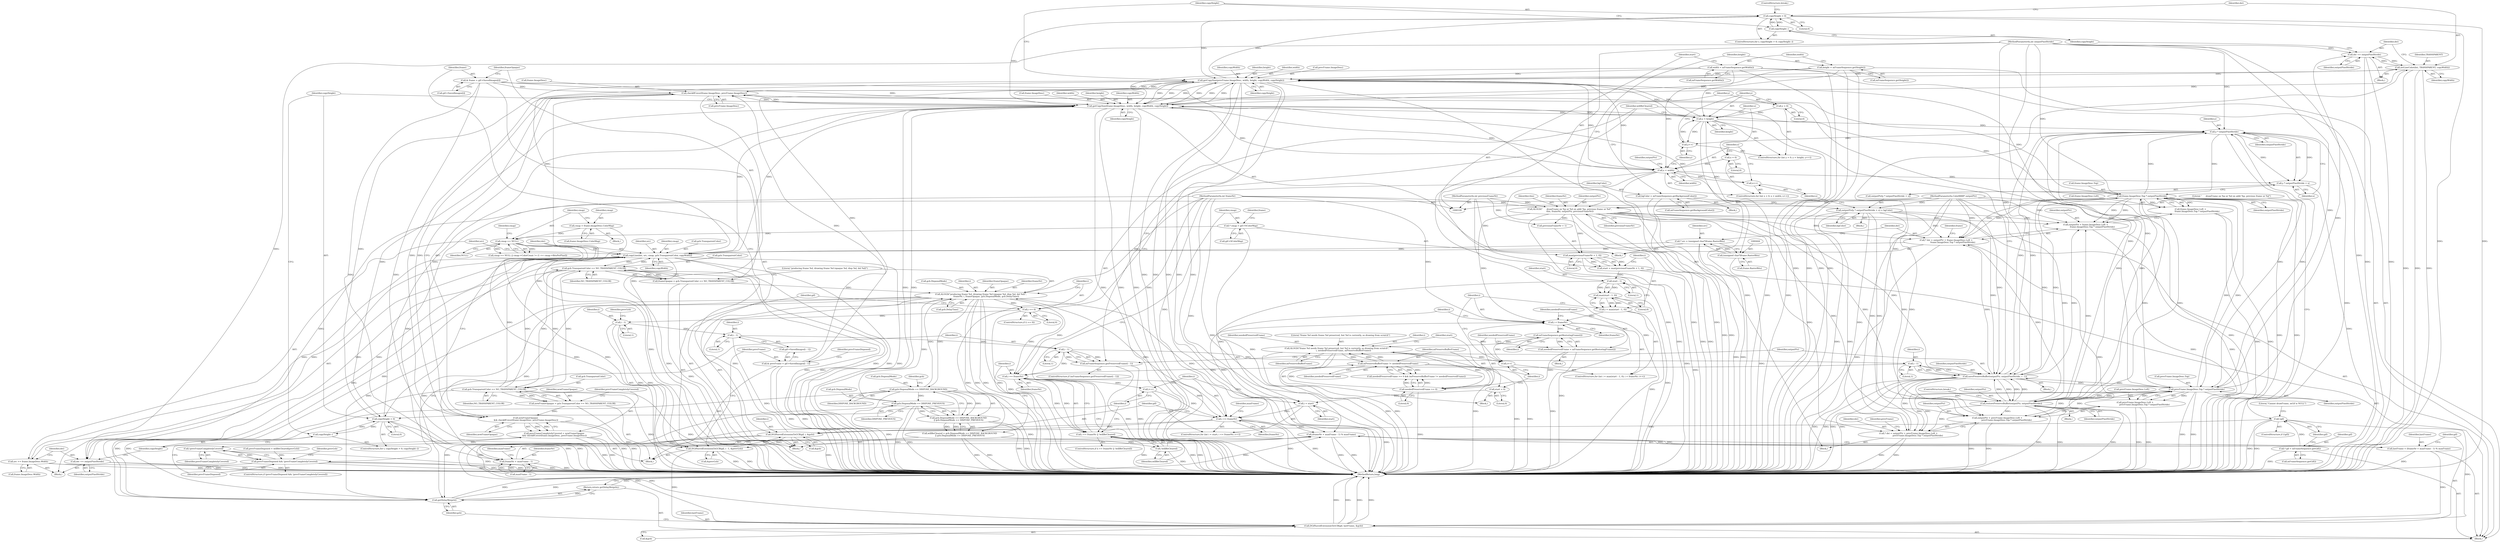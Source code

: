 digraph "1_Android_ede8f95361dcbf9757aaf6d25ce59fa3767344e3@API" {
"1000349" [label="(Call,copyHeight > 0)"];
"1000352" [label="(Call,copyHeight--)"];
"1000349" [label="(Call,copyHeight > 0)"];
"1000340" [label="(Call,getCopySize(prevFrame.ImageDesc, width, height, copyWidth, copyHeight))"];
"1000300" [label="(Call,checkIfCover(frame.ImageDesc, prevFrame.ImageDesc))"];
"1000459" [label="(Call,frame.ImageDesc.Top * outputPixelStride)"];
"1000257" [label="(Call,y * outputPixelStride)"];
"1000236" [label="(Call,y < height)"];
"1000239" [label="(Call,y++)"];
"1000233" [label="(Call,y = 0)"];
"1000126" [label="(Call,height = mFrameSequence.getHeight())"];
"1000468" [label="(Call,getCopySize(frame.ImageDesc, width, height, copyWidth, copyHeight))"];
"1000196" [label="(Call,& frame = gif->SavedImages[i])"];
"1000247" [label="(Call,x < width)"];
"1000250" [label="(Call,x++)"];
"1000244" [label="(Call,x = 0)"];
"1000130" [label="(Call,width = mFrameSequence.getWidth())"];
"1000355" [label="(Call,setLineColor(dst, TRANSPARENT, copyWidth))"];
"1000359" [label="(Call,dst += outputPixelStride)"];
"1000331" [label="(Call,prevFrame.ImageDesc.Top * outputPixelStride)"];
"1000375" [label="(Call,savePreserveBuffer(outputPtr, outputPixelStride, i - 1))"];
"1000253" [label="(Call,outputPtr[y * outputPixelStride + x] = bgColor)"];
"1000228" [label="(Call,bgColor = mFrameSequence.getBackgroundColor())"];
"1000102" [label="(MethodParameterIn,Color8888* outputPtr)"];
"1000119" [label="(Call,ALOGD(\"      drawFrame on %p nr %d on addr %p, previous frame nr %d\",\n this, frameNr, outputPtr, previousFrameNr))"];
"1000101" [label="(MethodParameterIn,int frameNr)"];
"1000104" [label="(MethodParameterIn,int previousFrameNr)"];
"1000365" [label="(Call,restorePreserveBuffer(outputPtr, outputPixelStride))"];
"1000103" [label="(MethodParameterIn,int outputPixelStride)"];
"1000378" [label="(Call,i - 1)"];
"1000371" [label="(Call,i - 1)"];
"1000279" [label="(Call,i - 1)"];
"1000267" [label="(Call,i - 1)"];
"1000223" [label="(Call,i == 0)"];
"1000211" [label="(Call,ALOGD(\"producing frame %d, drawing frame %d (opaque %d, disp %d, del %d)\",\n                frameNr, i, frameOpaque, gcb.DisposalMode, gcb.DelayTime))"];
"1000184" [label="(Call,i <= frameNr)"];
"1000181" [label="(Call,i = start)"];
"1000147" [label="(Call,start - 1)"];
"1000135" [label="(Call,start = max(previousFrameNr + 1, 0))"];
"1000137" [label="(Call,max(previousFrameNr + 1, 0))"];
"1000176" [label="(Call,start = 0)"];
"1000187" [label="(Call,i++)"];
"1000397" [label="(Call,i == frameNr)"];
"1000151" [label="(Call,i < frameNr)"];
"1000154" [label="(Call,i++)"];
"1000171" [label="(Call,ALOGD(\"frame %d needs frame %d preserved, but %d is currently, so drawing from scratch\",\n                    i, neededPreservedFrame, mPreserveBufferFrame))"];
"1000160" [label="(Call,mFrameSequence.getRestoringFrame(i))"];
"1000167" [label="(Call,mPreserveBufferFrame != neededPreservedFrame)"];
"1000164" [label="(Call,neededPreservedFrame >= 0)"];
"1000158" [label="(Call,neededPreservedFrame = mFrameSequence.getRestoringFrame(i))"];
"1000144" [label="(Call,i = max(start - 1, 0))"];
"1000146" [label="(Call,max(start - 1, 0))"];
"1000190" [label="(Call,DGifSavedExtensionToGCB(gif, i, &gcb))"];
"1000265" [label="(Call,DGifSavedExtensionToGCB(gif, i - 1, &prevGcb))"];
"1000111" [label="(Call,!gif)"];
"1000107" [label="(Call,* gif = mFrameSequence.getGif())"];
"1000204" [label="(Call,frameOpaque = gcb.TransparentColor == NO_TRANSPARENT_COLOR)"];
"1000206" [label="(Call,gcb.TransparentColor == NO_TRANSPARENT_COLOR)"];
"1000290" [label="(Call,gcb.TransparentColor == NO_TRANSPARENT_COLOR)"];
"1000483" [label="(Call,copyLine(dst, src, cmap, gcb.TransparentColor, copyWidth))"];
"1000449" [label="(Call,* dst = outputPtr + frame.ImageDesc.Left +\n                    frame.ImageDesc.Top * outputPixelStride)"];
"1000498" [label="(Call,dst += outputPixelStride)"];
"1000441" [label="(Call,* src = (unsigned char*)frame.RasterBits)"];
"1000443" [label="(Call,(unsigned char*)frame.RasterBits)"];
"1000491" [label="(Call,src += frame.ImageDesc.Width)"];
"1000425" [label="(Call,cmap == NULL)"];
"1000404" [label="(Call,* cmap = gif->SColorMap)"];
"1000416" [label="(Call,cmap = frame.ImageDesc.ColorMap)"];
"1000390" [label="(Call,gcb.DisposalMode == DISPOSE_PREVIOUS)"];
"1000385" [label="(Call,gcb.DisposalMode == DISPOSE_BACKGROUND)"];
"1000321" [label="(Call,* dst = outputPtr + prevFrame.ImageDesc.Left +\n                            prevFrame.ImageDesc.Top * outputPixelStride)"];
"1000477" [label="(Call,copyHeight > 0)"];
"1000480" [label="(Call,copyHeight--)"];
"1000273" [label="(Call,& prevFrame = gif->SavedImages[i - 1])"];
"1000256" [label="(Call,y * outputPixelStride + x)"];
"1000298" [label="(Call,newFrameOpaque\n && checkIfCover(frame.ImageDesc, prevFrame.ImageDesc))"];
"1000296" [label="(Call,prevFrameCompletelyCovered = newFrameOpaque\n && checkIfCover(frame.ImageDesc, prevFrame.ImageDesc))"];
"1000310" [label="(Call,!prevFrameCompletelyCovered)"];
"1000308" [label="(Call,prevFrameDisposed && !prevFrameCompletelyCovered)"];
"1000517" [label="(Call,DGifSavedExtensionToGCB(gif, lastFrame, &gcb))"];
"1000370" [label="(Call,mFrameSequence.getPreservedFrame(i - 1))"];
"1000323" [label="(Call,outputPtr + prevFrame.ImageDesc.Left +\n                            prevFrame.ImageDesc.Top * outputPixelStride)"];
"1000451" [label="(Call,outputPtr + frame.ImageDesc.Left +\n                    frame.ImageDesc.Top * outputPixelStride)"];
"1000453" [label="(Call,frame.ImageDesc.Left +\n                    frame.ImageDesc.Top * outputPixelStride)"];
"1000510" [label="(Call,(frameNr + maxFrame - 1) % maxFrame)"];
"1000508" [label="(Call,lastFrame = (frameNr + maxFrame - 1) % maxFrame)"];
"1000511" [label="(Call,frameNr + maxFrame - 1)"];
"1000396" [label="(Call,i == frameNr || !willBeCleared)"];
"1000384" [label="(Call,gcb.DisposalMode == DISPOSE_BACKGROUND\n || gcb.DisposalMode == DISPOSE_PREVIOUS)"];
"1000382" [label="(Call,willBeCleared = gcb.DisposalMode == DISPOSE_BACKGROUND\n || gcb.DisposalMode == DISPOSE_PREVIOUS)"];
"1000400" [label="(Call,!willBeCleared)"];
"1000523" [label="(Call,getDelayMs(gcb))"];
"1000522" [label="(Return,return getDelayMs(gcb);)"];
"1000288" [label="(Call,newFrameOpaque = gcb.TransparentColor == NO_TRANSPARENT_COLOR)"];
"1000325" [label="(Call,prevFrame.ImageDesc.Left +\n                            prevFrame.ImageDesc.Top * outputPixelStride)"];
"1000441" [label="(Call,* src = (unsigned char*)frame.RasterBits)"];
"1000219" [label="(Call,gcb.DelayTime)"];
"1000253" [label="(Call,outputPtr[y * outputPixelStride + x] = bgColor)"];
"1000487" [label="(Call,gcb.TransparentColor)"];
"1000481" [label="(Identifier,copyHeight)"];
"1000389" [label="(Identifier,DISPOSE_BACKGROUND)"];
"1000211" [label="(Call,ALOGD(\"producing frame %d, drawing frame %d (opaque %d, disp %d, del %d)\",\n                frameNr, i, frameOpaque, gcb.DisposalMode, gcb.DelayTime))"];
"1000246" [label="(Literal,0)"];
"1000251" [label="(Identifier,x)"];
"1000119" [label="(Call,ALOGD(\"      drawFrame on %p nr %d on addr %p, previous frame nr %d\",\n this, frameNr, outputPtr, previousFrameNr))"];
"1000484" [label="(Identifier,dst)"];
"1000520" [label="(Call,&gcb)"];
"1000454" [label="(Call,frame.ImageDesc.Left)"];
"1000216" [label="(Call,gcb.DisposalMode)"];
"1000325" [label="(Call,prevFrame.ImageDesc.Left +\n                            prevFrame.ImageDesc.Top * outputPixelStride)"];
"1000160" [label="(Call,mFrameSequence.getRestoringFrame(i))"];
"1000524" [label="(Identifier,gcb)"];
"1000298" [label="(Call,newFrameOpaque\n && checkIfCover(frame.ImageDesc, prevFrame.ImageDesc))"];
"1000105" [label="(Block,)"];
"1000392" [label="(Identifier,gcb)"];
"1000418" [label="(Call,frame.ImageDesc.ColorMap)"];
"1000402" [label="(Block,)"];
"1000132" [label="(Call,mFrameSequence.getWidth())"];
"1000358" [label="(Identifier,copyWidth)"];
"1000224" [label="(Identifier,i)"];
"1000167" [label="(Call,mPreserveBufferFrame != neededPreservedFrame)"];
"1000263" [label="(Block,)"];
"1000324" [label="(Identifier,outputPtr)"];
"1000210" [label="(Identifier,NO_TRANSPARENT_COLOR)"];
"1000427" [label="(Identifier,NULL)"];
"1000453" [label="(Call,frame.ImageDesc.Left +\n                    frame.ImageDesc.Top * outputPixelStride)"];
"1000384" [label="(Call,gcb.DisposalMode == DISPOSE_BACKGROUND\n || gcb.DisposalMode == DISPOSE_PREVIOUS)"];
"1000309" [label="(Identifier,prevFrameDisposed)"];
"1000155" [label="(Identifier,i)"];
"1000296" [label="(Call,prevFrameCompletelyCovered = newFrameOpaque\n && checkIfCover(frame.ImageDesc, prevFrame.ImageDesc))"];
"1000371" [label="(Call,i - 1)"];
"1000404" [label="(Call,* cmap = gif->SColorMap)"];
"1000522" [label="(Return,return getDelayMs(gcb);)"];
"1000390" [label="(Call,gcb.DisposalMode == DISPOSE_PREVIOUS)"];
"1000346" [label="(Identifier,copyWidth)"];
"1000126" [label="(Call,height = mFrameSequence.getHeight())"];
"1000469" [label="(Call,frame.ImageDesc)"];
"1000270" [label="(Call,&prevGcb)"];
"1000289" [label="(Identifier,newFrameOpaque)"];
"1000174" [label="(Identifier,neededPreservedFrame)"];
"1000315" [label="(Identifier,prevGcb)"];
"1000378" [label="(Call,i - 1)"];
"1000124" [label="(Identifier,previousFrameNr)"];
"1000128" [label="(Call,mFrameSequence.getHeight())"];
"1000284" [label="(Identifier,prevFrameDisposed)"];
"1000485" [label="(Identifier,src)"];
"1000332" [label="(Call,prevFrame.ImageDesc.Top)"];
"1000107" [label="(Call,* gif = mFrameSequence.getGif())"];
"1000177" [label="(Identifier,start)"];
"1000231" [label="(ControlStructure,for (int y = 0; y < height; y++))"];
"1000138" [label="(Call,previousFrameNr + 1)"];
"1000225" [label="(Literal,0)"];
"1000493" [label="(Call,frame.ImageDesc.Width)"];
"1000331" [label="(Call,prevFrame.ImageDesc.Top * outputPixelStride)"];
"1000483" [label="(Call,copyLine(dst, src, cmap, gcb.TransparentColor, copyWidth))"];
"1000361" [label="(Identifier,outputPixelStride)"];
"1000257" [label="(Call,y * outputPixelStride)"];
"1000397" [label="(Call,i == frameNr)"];
"1000112" [label="(Identifier,gif)"];
"1000250" [label="(Call,x++)"];
"1000342" [label="(Identifier,prevFrame)"];
"1000179" [label="(ControlStructure,for (int i = start; i <= frameNr; i++))"];
"1000148" [label="(Identifier,start)"];
"1000154" [label="(Call,i++)"];
"1000290" [label="(Call,gcb.TransparentColor == NO_TRANSPARENT_COLOR)"];
"1000460" [label="(Call,frame.ImageDesc.Top)"];
"1000151" [label="(Call,i < frameNr)"];
"1000357" [label="(Identifier,TRANSPARENT)"];
"1000193" [label="(Call,&gcb)"];
"1000491" [label="(Call,src += frame.ImageDesc.Width)"];
"1000142" [label="(ControlStructure,for (int i = max(start - 1, 0); i < frameNr; i++))"];
"1000500" [label="(Identifier,outputPixelStride)"];
"1000291" [label="(Call,gcb.TransparentColor)"];
"1000269" [label="(Literal,1)"];
"1000322" [label="(Identifier,dst)"];
"1000369" [label="(ControlStructure,if (mFrameSequence.getPreservedFrame(i - 1)))"];
"1000297" [label="(Identifier,prevFrameCompletelyCovered)"];
"1000149" [label="(Literal,1)"];
"1000311" [label="(Identifier,prevFrameCompletelyCovered)"];
"1000169" [label="(Identifier,neededPreservedFrame)"];
"1000294" [label="(Identifier,NO_TRANSPARENT_COLOR)"];
"1000374" [label="(Block,)"];
"1000477" [label="(Call,copyHeight > 0)"];
"1000235" [label="(Literal,0)"];
"1000368" [label="(ControlStructure,break;)"];
"1000212" [label="(Literal,\"producing frame %d, drawing frame %d (opaque %d, disp %d, del %d)\")"];
"1000345" [label="(Identifier,height)"];
"1000172" [label="(Literal,\"frame %d needs frame %d preserved, but %d is currently, so drawing from scratch\")"];
"1000451" [label="(Call,outputPtr + frame.ImageDesc.Left +\n                    frame.ImageDesc.Top * outputPixelStride)"];
"1000518" [label="(Identifier,gif)"];
"1000120" [label="(Literal,\"      drawFrame on %p nr %d on addr %p, previous frame nr %d\")"];
"1000283" [label="(Call,prevFrameDisposed = willBeCleared(prevGcb))"];
"1000366" [label="(Identifier,outputPtr)"];
"1000398" [label="(Identifier,i)"];
"1000288" [label="(Call,newFrameOpaque = gcb.TransparentColor == NO_TRANSPARENT_COLOR)"];
"1000394" [label="(Identifier,DISPOSE_PREVIOUS)"];
"1000401" [label="(Identifier,willBeCleared)"];
"1000480" [label="(Call,copyHeight--)"];
"1000115" [label="(Literal,\"Cannot drawFrame, mGif is NULL\")"];
"1000173" [label="(Identifier,i)"];
"1000450" [label="(Identifier,dst)"];
"1000206" [label="(Call,gcb.TransparentColor == NO_TRANSPARENT_COLOR)"];
"1000226" [label="(Block,)"];
"1000280" [label="(Identifier,i)"];
"1000186" [label="(Identifier,frameNr)"];
"1000176" [label="(Call,start = 0)"];
"1000352" [label="(Call,copyHeight--)"];
"1000301" [label="(Call,frame.ImageDesc)"];
"1000110" [label="(ControlStructure,if (!gif))"];
"1000499" [label="(Identifier,dst)"];
"1000382" [label="(Call,willBeCleared = gcb.DisposalMode == DISPOSE_BACKGROUND\n || gcb.DisposalMode == DISPOSE_PREVIOUS)"];
"1000354" [label="(Block,)"];
"1000248" [label="(Identifier,x)"];
"1000123" [label="(Identifier,outputPtr)"];
"1000136" [label="(Identifier,start)"];
"1000370" [label="(Call,mFrameSequence.getPreservedFrame(i - 1))"];
"1000166" [label="(Literal,0)"];
"1000486" [label="(Identifier,cmap)"];
"1000299" [label="(Identifier,newFrameOpaque)"];
"1000376" [label="(Identifier,outputPtr)"];
"1000184" [label="(Call,i <= frameNr)"];
"1000472" [label="(Identifier,width)"];
"1000275" [label="(Call,gif->SavedImages[i - 1])"];
"1000259" [label="(Identifier,outputPixelStride)"];
"1000109" [label="(Call,mFrameSequence.getGif())"];
"1000416" [label="(Call,cmap = frame.ImageDesc.ColorMap)"];
"1000205" [label="(Identifier,frameOpaque)"];
"1000351" [label="(Literal,0)"];
"1000513" [label="(Call,maxFrame - 1)"];
"1000465" [label="(Identifier,outputPixelStride)"];
"1000197" [label="(Identifier,frame)"];
"1000121" [label="(Identifier,this)"];
"1000476" [label="(ControlStructure,for (; copyHeight > 0; copyHeight--))"];
"1000108" [label="(Identifier,gif)"];
"1000445" [label="(Call,frame.RasterBits)"];
"1000353" [label="(Identifier,copyHeight)"];
"1000214" [label="(Identifier,i)"];
"1000367" [label="(Identifier,outputPixelStride)"];
"1000385" [label="(Call,gcb.DisposalMode == DISPOSE_BACKGROUND)"];
"1000350" [label="(Identifier,copyHeight)"];
"1000255" [label="(Identifier,outputPtr)"];
"1000267" [label="(Call,i - 1)"];
"1000183" [label="(Identifier,start)"];
"1000130" [label="(Call,width = mFrameSequence.getWidth())"];
"1000274" [label="(Identifier,prevFrame)"];
"1000271" [label="(Identifier,prevGcb)"];
"1000158" [label="(Call,neededPreservedFrame = mFrameSequence.getRestoringFrame(i))"];
"1000111" [label="(Call,!gif)"];
"1000473" [label="(Identifier,height)"];
"1000426" [label="(Identifier,cmap)"];
"1000254" [label="(Call,outputPtr[y * outputPixelStride + x])"];
"1000310" [label="(Call,!prevFrameCompletelyCovered)"];
"1000165" [label="(Identifier,neededPreservedFrame)"];
"1000512" [label="(Identifier,frameNr)"];
"1000468" [label="(Call,getCopySize(frame.ImageDesc, width, height, copyWidth, copyHeight))"];
"1000323" [label="(Call,outputPtr + prevFrame.ImageDesc.Left +\n                            prevFrame.ImageDesc.Top * outputPixelStride)"];
"1000519" [label="(Identifier,lastFrame)"];
"1000300" [label="(Call,checkIfCover(frame.ImageDesc, prevFrame.ImageDesc))"];
"1000412" [label="(Identifier,frame)"];
"1000307" [label="(ControlStructure,if (prevFrameDisposed && !prevFrameCompletelyCovered))"];
"1000244" [label="(Call,x = 0)"];
"1000159" [label="(Identifier,neededPreservedFrame)"];
"1000266" [label="(Identifier,gif)"];
"1000379" [label="(Identifier,i)"];
"1000156" [label="(Block,)"];
"1000273" [label="(Call,& prevFrame = gif->SavedImages[i - 1])"];
"1000281" [label="(Literal,1)"];
"1000171" [label="(Call,ALOGD(\"frame %d needs frame %d preserved, but %d is currently, so drawing from scratch\",\n                    i, neededPreservedFrame, mPreserveBufferFrame))"];
"1000122" [label="(Identifier,frameNr)"];
"1000326" [label="(Call,prevFrame.ImageDesc.Left)"];
"1000247" [label="(Call,x < width)"];
"1000189" [label="(Block,)"];
"1000380" [label="(Literal,1)"];
"1000240" [label="(Identifier,y)"];
"1000237" [label="(Identifier,y)"];
"1000144" [label="(Call,i = max(start - 1, 0))"];
"1000525" [label="(MethodReturn,long)"];
"1000260" [label="(Identifier,x)"];
"1000503" [label="(Identifier,maxFrame)"];
"1000147" [label="(Call,start - 1)"];
"1000141" [label="(Literal,0)"];
"1000215" [label="(Identifier,frameOpaque)"];
"1000242" [label="(ControlStructure,for (int x = 0; x < width; x++))"];
"1000252" [label="(Block,)"];
"1000150" [label="(Literal,0)"];
"1000168" [label="(Identifier,mPreserveBufferFrame)"];
"1000517" [label="(Call,DGifSavedExtensionToGCB(gif, lastFrame, &gcb))"];
"1000222" [label="(ControlStructure,if (i == 0))"];
"1000355" [label="(Call,setLineColor(dst, TRANSPARENT, copyWidth))"];
"1000340" [label="(Call,getCopySize(prevFrame.ImageDesc, width, height, copyWidth, copyHeight))"];
"1000475" [label="(Identifier,copyHeight)"];
"1000474" [label="(Identifier,copyWidth)"];
"1000373" [label="(Literal,1)"];
"1000470" [label="(Identifier,frame)"];
"1000308" [label="(Call,prevFrameDisposed && !prevFrameCompletelyCovered)"];
"1000187" [label="(Call,i++)"];
"1000191" [label="(Identifier,gif)"];
"1000430" [label="(Identifier,cmap)"];
"1000344" [label="(Identifier,width)"];
"1000417" [label="(Identifier,cmap)"];
"1000190" [label="(Call,DGifSavedExtensionToGCB(gif, i, &gcb))"];
"1000372" [label="(Identifier,i)"];
"1000319" [label="(Block,)"];
"1000152" [label="(Identifier,i)"];
"1000425" [label="(Call,cmap == NULL)"];
"1000348" [label="(ControlStructure,for (; copyHeight > 0; copyHeight--))"];
"1000127" [label="(Identifier,height)"];
"1000204" [label="(Call,frameOpaque = gcb.TransparentColor == NO_TRANSPARENT_COLOR)"];
"1000164" [label="(Call,neededPreservedFrame >= 0)"];
"1000492" [label="(Identifier,src)"];
"1000377" [label="(Identifier,outputPixelStride)"];
"1000396" [label="(Call,i == frameNr || !willBeCleared)"];
"1000452" [label="(Identifier,outputPtr)"];
"1000360" [label="(Identifier,dst)"];
"1000239" [label="(Call,y++)"];
"1000137" [label="(Call,max(previousFrameNr + 1, 0))"];
"1000153" [label="(Identifier,frameNr)"];
"1000459" [label="(Call,frame.ImageDesc.Top * outputPixelStride)"];
"1000347" [label="(Identifier,copyHeight)"];
"1000145" [label="(Identifier,i)"];
"1000362" [label="(ControlStructure,break;)"];
"1000424" [label="(Call,cmap == NULL || cmap->ColorCount != (1 << cmap->BitsPerPixel))"];
"1000443" [label="(Call,(unsigned char*)frame.RasterBits)"];
"1000341" [label="(Call,prevFrame.ImageDesc)"];
"1000406" [label="(Call,gif->SColorMap)"];
"1000386" [label="(Call,gcb.DisposalMode)"];
"1000213" [label="(Identifier,frameNr)"];
"1000498" [label="(Call,dst += outputPixelStride)"];
"1000321" [label="(Call,* dst = outputPtr + prevFrame.ImageDesc.Left +\n                            prevFrame.ImageDesc.Top * outputPixelStride)"];
"1000170" [label="(Block,)"];
"1000359" [label="(Call,dst += outputPixelStride)"];
"1000478" [label="(Identifier,copyHeight)"];
"1000175" [label="(Identifier,mPreserveBufferFrame)"];
"1000161" [label="(Identifier,i)"];
"1000482" [label="(Block,)"];
"1000510" [label="(Call,(frameNr + maxFrame - 1) % maxFrame)"];
"1000207" [label="(Call,gcb.TransparentColor)"];
"1000163" [label="(Call,neededPreservedFrame >= 0 && (mPreserveBufferFrame != neededPreservedFrame))"];
"1000265" [label="(Call,DGifSavedExtensionToGCB(gif, i - 1, &prevGcb))"];
"1000516" [label="(Identifier,maxFrame)"];
"1000245" [label="(Identifier,x)"];
"1000509" [label="(Identifier,lastFrame)"];
"1000268" [label="(Identifier,i)"];
"1000349" [label="(Call,copyHeight > 0)"];
"1000479" [label="(Literal,0)"];
"1000400" [label="(Call,!willBeCleared)"];
"1000356" [label="(Identifier,dst)"];
"1000258" [label="(Identifier,y)"];
"1000511" [label="(Call,frameNr + maxFrame - 1)"];
"1000230" [label="(Call,mFrameSequence.getBackgroundColor())"];
"1000364" [label="(Block,)"];
"1000395" [label="(ControlStructure,if (i == frameNr || !willBeCleared))"];
"1000103" [label="(MethodParameterIn,int outputPixelStride)"];
"1000256" [label="(Call,y * outputPixelStride + x)"];
"1000399" [label="(Identifier,frameNr)"];
"1000104" [label="(MethodParameterIn,int previousFrameNr)"];
"1000102" [label="(MethodParameterIn,Color8888* outputPtr)"];
"1000185" [label="(Identifier,i)"];
"1000442" [label="(Identifier,src)"];
"1000236" [label="(Call,y < height)"];
"1000181" [label="(Call,i = start)"];
"1000198" [label="(Call,gif->SavedImages[i])"];
"1000233" [label="(Call,y = 0)"];
"1000135" [label="(Call,start = max(previousFrameNr + 1, 0))"];
"1000391" [label="(Call,gcb.DisposalMode)"];
"1000383" [label="(Identifier,willBeCleared)"];
"1000490" [label="(Identifier,copyWidth)"];
"1000523" [label="(Call,getDelayMs(gcb))"];
"1000304" [label="(Call,prevFrame.ImageDesc)"];
"1000228" [label="(Call,bgColor = mFrameSequence.getBackgroundColor())"];
"1000196" [label="(Call,& frame = gif->SavedImages[i])"];
"1000188" [label="(Identifier,i)"];
"1000223" [label="(Call,i == 0)"];
"1000192" [label="(Identifier,i)"];
"1000415" [label="(Block,)"];
"1000365" [label="(Call,restorePreserveBuffer(outputPtr, outputPixelStride))"];
"1000178" [label="(Literal,0)"];
"1000375" [label="(Call,savePreserveBuffer(outputPtr, outputPixelStride, i - 1))"];
"1000405" [label="(Identifier,cmap)"];
"1000449" [label="(Call,* dst = outputPtr + frame.ImageDesc.Left +\n                    frame.ImageDesc.Top * outputPixelStride)"];
"1000238" [label="(Identifier,height)"];
"1000261" [label="(Identifier,bgColor)"];
"1000131" [label="(Identifier,width)"];
"1000234" [label="(Identifier,y)"];
"1000182" [label="(Identifier,i)"];
"1000508" [label="(Call,lastFrame = (frameNr + maxFrame - 1) % maxFrame)"];
"1000279" [label="(Call,i - 1)"];
"1000101" [label="(MethodParameterIn,int frameNr)"];
"1000337" [label="(Identifier,outputPixelStride)"];
"1000249" [label="(Identifier,width)"];
"1000146" [label="(Call,max(start - 1, 0))"];
"1000229" [label="(Identifier,bgColor)"];
"1000349" -> "1000348"  [label="AST: "];
"1000349" -> "1000351"  [label="CFG: "];
"1000350" -> "1000349"  [label="AST: "];
"1000351" -> "1000349"  [label="AST: "];
"1000356" -> "1000349"  [label="CFG: "];
"1000362" -> "1000349"  [label="CFG: "];
"1000349" -> "1000525"  [label="DDG: "];
"1000349" -> "1000525"  [label="DDG: "];
"1000349" -> "1000340"  [label="DDG: "];
"1000352" -> "1000349"  [label="DDG: "];
"1000340" -> "1000349"  [label="DDG: "];
"1000349" -> "1000352"  [label="DDG: "];
"1000349" -> "1000468"  [label="DDG: "];
"1000352" -> "1000348"  [label="AST: "];
"1000352" -> "1000353"  [label="CFG: "];
"1000353" -> "1000352"  [label="AST: "];
"1000350" -> "1000352"  [label="CFG: "];
"1000340" -> "1000319"  [label="AST: "];
"1000340" -> "1000347"  [label="CFG: "];
"1000341" -> "1000340"  [label="AST: "];
"1000344" -> "1000340"  [label="AST: "];
"1000345" -> "1000340"  [label="AST: "];
"1000346" -> "1000340"  [label="AST: "];
"1000347" -> "1000340"  [label="AST: "];
"1000350" -> "1000340"  [label="CFG: "];
"1000340" -> "1000525"  [label="DDG: "];
"1000340" -> "1000525"  [label="DDG: "];
"1000340" -> "1000525"  [label="DDG: "];
"1000340" -> "1000525"  [label="DDG: "];
"1000340" -> "1000525"  [label="DDG: "];
"1000340" -> "1000236"  [label="DDG: "];
"1000340" -> "1000247"  [label="DDG: "];
"1000340" -> "1000300"  [label="DDG: "];
"1000300" -> "1000340"  [label="DDG: "];
"1000331" -> "1000340"  [label="DDG: "];
"1000273" -> "1000340"  [label="DDG: "];
"1000468" -> "1000340"  [label="DDG: "];
"1000468" -> "1000340"  [label="DDG: "];
"1000468" -> "1000340"  [label="DDG: "];
"1000247" -> "1000340"  [label="DDG: "];
"1000130" -> "1000340"  [label="DDG: "];
"1000236" -> "1000340"  [label="DDG: "];
"1000126" -> "1000340"  [label="DDG: "];
"1000355" -> "1000340"  [label="DDG: "];
"1000483" -> "1000340"  [label="DDG: "];
"1000477" -> "1000340"  [label="DDG: "];
"1000340" -> "1000355"  [label="DDG: "];
"1000340" -> "1000468"  [label="DDG: "];
"1000340" -> "1000468"  [label="DDG: "];
"1000340" -> "1000468"  [label="DDG: "];
"1000300" -> "1000298"  [label="AST: "];
"1000300" -> "1000304"  [label="CFG: "];
"1000301" -> "1000300"  [label="AST: "];
"1000304" -> "1000300"  [label="AST: "];
"1000298" -> "1000300"  [label="CFG: "];
"1000300" -> "1000525"  [label="DDG: "];
"1000300" -> "1000525"  [label="DDG: "];
"1000300" -> "1000298"  [label="DDG: "];
"1000300" -> "1000298"  [label="DDG: "];
"1000459" -> "1000300"  [label="DDG: "];
"1000468" -> "1000300"  [label="DDG: "];
"1000196" -> "1000300"  [label="DDG: "];
"1000331" -> "1000300"  [label="DDG: "];
"1000273" -> "1000300"  [label="DDG: "];
"1000300" -> "1000468"  [label="DDG: "];
"1000459" -> "1000453"  [label="AST: "];
"1000459" -> "1000465"  [label="CFG: "];
"1000460" -> "1000459"  [label="AST: "];
"1000465" -> "1000459"  [label="AST: "];
"1000453" -> "1000459"  [label="CFG: "];
"1000459" -> "1000525"  [label="DDG: "];
"1000459" -> "1000525"  [label="DDG: "];
"1000459" -> "1000257"  [label="DDG: "];
"1000459" -> "1000331"  [label="DDG: "];
"1000459" -> "1000365"  [label="DDG: "];
"1000459" -> "1000375"  [label="DDG: "];
"1000459" -> "1000449"  [label="DDG: "];
"1000459" -> "1000449"  [label="DDG: "];
"1000459" -> "1000451"  [label="DDG: "];
"1000459" -> "1000451"  [label="DDG: "];
"1000459" -> "1000453"  [label="DDG: "];
"1000459" -> "1000453"  [label="DDG: "];
"1000257" -> "1000459"  [label="DDG: "];
"1000375" -> "1000459"  [label="DDG: "];
"1000365" -> "1000459"  [label="DDG: "];
"1000331" -> "1000459"  [label="DDG: "];
"1000103" -> "1000459"  [label="DDG: "];
"1000459" -> "1000468"  [label="DDG: "];
"1000459" -> "1000498"  [label="DDG: "];
"1000257" -> "1000256"  [label="AST: "];
"1000257" -> "1000259"  [label="CFG: "];
"1000258" -> "1000257"  [label="AST: "];
"1000259" -> "1000257"  [label="AST: "];
"1000260" -> "1000257"  [label="CFG: "];
"1000257" -> "1000525"  [label="DDG: "];
"1000257" -> "1000239"  [label="DDG: "];
"1000257" -> "1000256"  [label="DDG: "];
"1000257" -> "1000256"  [label="DDG: "];
"1000236" -> "1000257"  [label="DDG: "];
"1000375" -> "1000257"  [label="DDG: "];
"1000365" -> "1000257"  [label="DDG: "];
"1000331" -> "1000257"  [label="DDG: "];
"1000103" -> "1000257"  [label="DDG: "];
"1000257" -> "1000331"  [label="DDG: "];
"1000257" -> "1000365"  [label="DDG: "];
"1000257" -> "1000375"  [label="DDG: "];
"1000236" -> "1000231"  [label="AST: "];
"1000236" -> "1000238"  [label="CFG: "];
"1000237" -> "1000236"  [label="AST: "];
"1000238" -> "1000236"  [label="AST: "];
"1000245" -> "1000236"  [label="CFG: "];
"1000383" -> "1000236"  [label="CFG: "];
"1000236" -> "1000525"  [label="DDG: "];
"1000236" -> "1000525"  [label="DDG: "];
"1000236" -> "1000525"  [label="DDG: "];
"1000239" -> "1000236"  [label="DDG: "];
"1000233" -> "1000236"  [label="DDG: "];
"1000126" -> "1000236"  [label="DDG: "];
"1000468" -> "1000236"  [label="DDG: "];
"1000236" -> "1000239"  [label="DDG: "];
"1000236" -> "1000468"  [label="DDG: "];
"1000239" -> "1000231"  [label="AST: "];
"1000239" -> "1000240"  [label="CFG: "];
"1000240" -> "1000239"  [label="AST: "];
"1000237" -> "1000239"  [label="CFG: "];
"1000233" -> "1000231"  [label="AST: "];
"1000233" -> "1000235"  [label="CFG: "];
"1000234" -> "1000233"  [label="AST: "];
"1000235" -> "1000233"  [label="AST: "];
"1000237" -> "1000233"  [label="CFG: "];
"1000126" -> "1000105"  [label="AST: "];
"1000126" -> "1000128"  [label="CFG: "];
"1000127" -> "1000126"  [label="AST: "];
"1000128" -> "1000126"  [label="AST: "];
"1000131" -> "1000126"  [label="CFG: "];
"1000126" -> "1000525"  [label="DDG: "];
"1000126" -> "1000525"  [label="DDG: "];
"1000126" -> "1000468"  [label="DDG: "];
"1000468" -> "1000402"  [label="AST: "];
"1000468" -> "1000475"  [label="CFG: "];
"1000469" -> "1000468"  [label="AST: "];
"1000472" -> "1000468"  [label="AST: "];
"1000473" -> "1000468"  [label="AST: "];
"1000474" -> "1000468"  [label="AST: "];
"1000475" -> "1000468"  [label="AST: "];
"1000478" -> "1000468"  [label="CFG: "];
"1000468" -> "1000525"  [label="DDG: "];
"1000468" -> "1000525"  [label="DDG: "];
"1000468" -> "1000525"  [label="DDG: "];
"1000468" -> "1000525"  [label="DDG: "];
"1000468" -> "1000525"  [label="DDG: "];
"1000468" -> "1000247"  [label="DDG: "];
"1000196" -> "1000468"  [label="DDG: "];
"1000247" -> "1000468"  [label="DDG: "];
"1000130" -> "1000468"  [label="DDG: "];
"1000355" -> "1000468"  [label="DDG: "];
"1000483" -> "1000468"  [label="DDG: "];
"1000477" -> "1000468"  [label="DDG: "];
"1000468" -> "1000477"  [label="DDG: "];
"1000468" -> "1000483"  [label="DDG: "];
"1000196" -> "1000189"  [label="AST: "];
"1000196" -> "1000198"  [label="CFG: "];
"1000197" -> "1000196"  [label="AST: "];
"1000198" -> "1000196"  [label="AST: "];
"1000205" -> "1000196"  [label="CFG: "];
"1000196" -> "1000525"  [label="DDG: "];
"1000196" -> "1000525"  [label="DDG: "];
"1000196" -> "1000443"  [label="DDG: "];
"1000247" -> "1000242"  [label="AST: "];
"1000247" -> "1000249"  [label="CFG: "];
"1000248" -> "1000247"  [label="AST: "];
"1000249" -> "1000247"  [label="AST: "];
"1000255" -> "1000247"  [label="CFG: "];
"1000240" -> "1000247"  [label="CFG: "];
"1000247" -> "1000525"  [label="DDG: "];
"1000247" -> "1000525"  [label="DDG: "];
"1000247" -> "1000525"  [label="DDG: "];
"1000250" -> "1000247"  [label="DDG: "];
"1000244" -> "1000247"  [label="DDG: "];
"1000130" -> "1000247"  [label="DDG: "];
"1000247" -> "1000250"  [label="DDG: "];
"1000247" -> "1000256"  [label="DDG: "];
"1000250" -> "1000242"  [label="AST: "];
"1000250" -> "1000251"  [label="CFG: "];
"1000251" -> "1000250"  [label="AST: "];
"1000248" -> "1000250"  [label="CFG: "];
"1000244" -> "1000242"  [label="AST: "];
"1000244" -> "1000246"  [label="CFG: "];
"1000245" -> "1000244"  [label="AST: "];
"1000246" -> "1000244"  [label="AST: "];
"1000248" -> "1000244"  [label="CFG: "];
"1000130" -> "1000105"  [label="AST: "];
"1000130" -> "1000132"  [label="CFG: "];
"1000131" -> "1000130"  [label="AST: "];
"1000132" -> "1000130"  [label="AST: "];
"1000136" -> "1000130"  [label="CFG: "];
"1000130" -> "1000525"  [label="DDG: "];
"1000130" -> "1000525"  [label="DDG: "];
"1000355" -> "1000354"  [label="AST: "];
"1000355" -> "1000358"  [label="CFG: "];
"1000356" -> "1000355"  [label="AST: "];
"1000357" -> "1000355"  [label="AST: "];
"1000358" -> "1000355"  [label="AST: "];
"1000360" -> "1000355"  [label="CFG: "];
"1000355" -> "1000525"  [label="DDG: "];
"1000355" -> "1000525"  [label="DDG: "];
"1000355" -> "1000525"  [label="DDG: "];
"1000359" -> "1000355"  [label="DDG: "];
"1000321" -> "1000355"  [label="DDG: "];
"1000355" -> "1000359"  [label="DDG: "];
"1000359" -> "1000354"  [label="AST: "];
"1000359" -> "1000361"  [label="CFG: "];
"1000360" -> "1000359"  [label="AST: "];
"1000361" -> "1000359"  [label="AST: "];
"1000353" -> "1000359"  [label="CFG: "];
"1000359" -> "1000525"  [label="DDG: "];
"1000359" -> "1000525"  [label="DDG: "];
"1000331" -> "1000359"  [label="DDG: "];
"1000103" -> "1000359"  [label="DDG: "];
"1000331" -> "1000325"  [label="AST: "];
"1000331" -> "1000337"  [label="CFG: "];
"1000332" -> "1000331"  [label="AST: "];
"1000337" -> "1000331"  [label="AST: "];
"1000325" -> "1000331"  [label="CFG: "];
"1000331" -> "1000525"  [label="DDG: "];
"1000331" -> "1000525"  [label="DDG: "];
"1000331" -> "1000321"  [label="DDG: "];
"1000331" -> "1000321"  [label="DDG: "];
"1000331" -> "1000323"  [label="DDG: "];
"1000331" -> "1000323"  [label="DDG: "];
"1000331" -> "1000325"  [label="DDG: "];
"1000331" -> "1000325"  [label="DDG: "];
"1000375" -> "1000331"  [label="DDG: "];
"1000365" -> "1000331"  [label="DDG: "];
"1000103" -> "1000331"  [label="DDG: "];
"1000331" -> "1000365"  [label="DDG: "];
"1000331" -> "1000375"  [label="DDG: "];
"1000375" -> "1000374"  [label="AST: "];
"1000375" -> "1000378"  [label="CFG: "];
"1000376" -> "1000375"  [label="AST: "];
"1000377" -> "1000375"  [label="AST: "];
"1000378" -> "1000375"  [label="AST: "];
"1000383" -> "1000375"  [label="CFG: "];
"1000375" -> "1000525"  [label="DDG: "];
"1000375" -> "1000525"  [label="DDG: "];
"1000375" -> "1000525"  [label="DDG: "];
"1000375" -> "1000525"  [label="DDG: "];
"1000375" -> "1000321"  [label="DDG: "];
"1000375" -> "1000323"  [label="DDG: "];
"1000375" -> "1000365"  [label="DDG: "];
"1000375" -> "1000365"  [label="DDG: "];
"1000253" -> "1000375"  [label="DDG: "];
"1000119" -> "1000375"  [label="DDG: "];
"1000365" -> "1000375"  [label="DDG: "];
"1000365" -> "1000375"  [label="DDG: "];
"1000102" -> "1000375"  [label="DDG: "];
"1000103" -> "1000375"  [label="DDG: "];
"1000378" -> "1000375"  [label="DDG: "];
"1000378" -> "1000375"  [label="DDG: "];
"1000375" -> "1000449"  [label="DDG: "];
"1000375" -> "1000451"  [label="DDG: "];
"1000253" -> "1000252"  [label="AST: "];
"1000253" -> "1000261"  [label="CFG: "];
"1000254" -> "1000253"  [label="AST: "];
"1000261" -> "1000253"  [label="AST: "];
"1000251" -> "1000253"  [label="CFG: "];
"1000253" -> "1000525"  [label="DDG: "];
"1000253" -> "1000525"  [label="DDG: "];
"1000228" -> "1000253"  [label="DDG: "];
"1000102" -> "1000253"  [label="DDG: "];
"1000253" -> "1000321"  [label="DDG: "];
"1000253" -> "1000323"  [label="DDG: "];
"1000253" -> "1000365"  [label="DDG: "];
"1000253" -> "1000449"  [label="DDG: "];
"1000253" -> "1000451"  [label="DDG: "];
"1000228" -> "1000226"  [label="AST: "];
"1000228" -> "1000230"  [label="CFG: "];
"1000229" -> "1000228"  [label="AST: "];
"1000230" -> "1000228"  [label="AST: "];
"1000234" -> "1000228"  [label="CFG: "];
"1000228" -> "1000525"  [label="DDG: "];
"1000228" -> "1000525"  [label="DDG: "];
"1000102" -> "1000100"  [label="AST: "];
"1000102" -> "1000525"  [label="DDG: "];
"1000102" -> "1000119"  [label="DDG: "];
"1000102" -> "1000321"  [label="DDG: "];
"1000102" -> "1000323"  [label="DDG: "];
"1000102" -> "1000365"  [label="DDG: "];
"1000102" -> "1000449"  [label="DDG: "];
"1000102" -> "1000451"  [label="DDG: "];
"1000119" -> "1000105"  [label="AST: "];
"1000119" -> "1000124"  [label="CFG: "];
"1000120" -> "1000119"  [label="AST: "];
"1000121" -> "1000119"  [label="AST: "];
"1000122" -> "1000119"  [label="AST: "];
"1000123" -> "1000119"  [label="AST: "];
"1000124" -> "1000119"  [label="AST: "];
"1000127" -> "1000119"  [label="CFG: "];
"1000119" -> "1000525"  [label="DDG: "];
"1000119" -> "1000525"  [label="DDG: "];
"1000119" -> "1000525"  [label="DDG: "];
"1000101" -> "1000119"  [label="DDG: "];
"1000104" -> "1000119"  [label="DDG: "];
"1000119" -> "1000137"  [label="DDG: "];
"1000119" -> "1000138"  [label="DDG: "];
"1000119" -> "1000151"  [label="DDG: "];
"1000119" -> "1000321"  [label="DDG: "];
"1000119" -> "1000323"  [label="DDG: "];
"1000119" -> "1000365"  [label="DDG: "];
"1000119" -> "1000449"  [label="DDG: "];
"1000119" -> "1000451"  [label="DDG: "];
"1000101" -> "1000100"  [label="AST: "];
"1000101" -> "1000525"  [label="DDG: "];
"1000101" -> "1000151"  [label="DDG: "];
"1000101" -> "1000184"  [label="DDG: "];
"1000101" -> "1000211"  [label="DDG: "];
"1000101" -> "1000397"  [label="DDG: "];
"1000101" -> "1000510"  [label="DDG: "];
"1000101" -> "1000511"  [label="DDG: "];
"1000104" -> "1000100"  [label="AST: "];
"1000104" -> "1000525"  [label="DDG: "];
"1000104" -> "1000137"  [label="DDG: "];
"1000104" -> "1000138"  [label="DDG: "];
"1000365" -> "1000364"  [label="AST: "];
"1000365" -> "1000367"  [label="CFG: "];
"1000366" -> "1000365"  [label="AST: "];
"1000367" -> "1000365"  [label="AST: "];
"1000368" -> "1000365"  [label="CFG: "];
"1000365" -> "1000525"  [label="DDG: "];
"1000365" -> "1000525"  [label="DDG: "];
"1000365" -> "1000525"  [label="DDG: "];
"1000365" -> "1000321"  [label="DDG: "];
"1000365" -> "1000323"  [label="DDG: "];
"1000103" -> "1000365"  [label="DDG: "];
"1000365" -> "1000449"  [label="DDG: "];
"1000365" -> "1000451"  [label="DDG: "];
"1000103" -> "1000100"  [label="AST: "];
"1000103" -> "1000525"  [label="DDG: "];
"1000103" -> "1000498"  [label="DDG: "];
"1000378" -> "1000380"  [label="CFG: "];
"1000379" -> "1000378"  [label="AST: "];
"1000380" -> "1000378"  [label="AST: "];
"1000371" -> "1000378"  [label="DDG: "];
"1000378" -> "1000397"  [label="DDG: "];
"1000371" -> "1000370"  [label="AST: "];
"1000371" -> "1000373"  [label="CFG: "];
"1000372" -> "1000371"  [label="AST: "];
"1000373" -> "1000371"  [label="AST: "];
"1000370" -> "1000371"  [label="CFG: "];
"1000371" -> "1000370"  [label="DDG: "];
"1000371" -> "1000370"  [label="DDG: "];
"1000279" -> "1000371"  [label="DDG: "];
"1000371" -> "1000397"  [label="DDG: "];
"1000279" -> "1000275"  [label="AST: "];
"1000279" -> "1000281"  [label="CFG: "];
"1000280" -> "1000279"  [label="AST: "];
"1000281" -> "1000279"  [label="AST: "];
"1000275" -> "1000279"  [label="CFG: "];
"1000279" -> "1000525"  [label="DDG: "];
"1000267" -> "1000279"  [label="DDG: "];
"1000267" -> "1000265"  [label="AST: "];
"1000267" -> "1000269"  [label="CFG: "];
"1000268" -> "1000267"  [label="AST: "];
"1000269" -> "1000267"  [label="AST: "];
"1000271" -> "1000267"  [label="CFG: "];
"1000267" -> "1000265"  [label="DDG: "];
"1000267" -> "1000265"  [label="DDG: "];
"1000223" -> "1000267"  [label="DDG: "];
"1000223" -> "1000222"  [label="AST: "];
"1000223" -> "1000225"  [label="CFG: "];
"1000224" -> "1000223"  [label="AST: "];
"1000225" -> "1000223"  [label="AST: "];
"1000229" -> "1000223"  [label="CFG: "];
"1000266" -> "1000223"  [label="CFG: "];
"1000223" -> "1000525"  [label="DDG: "];
"1000211" -> "1000223"  [label="DDG: "];
"1000223" -> "1000397"  [label="DDG: "];
"1000211" -> "1000189"  [label="AST: "];
"1000211" -> "1000219"  [label="CFG: "];
"1000212" -> "1000211"  [label="AST: "];
"1000213" -> "1000211"  [label="AST: "];
"1000214" -> "1000211"  [label="AST: "];
"1000215" -> "1000211"  [label="AST: "];
"1000216" -> "1000211"  [label="AST: "];
"1000219" -> "1000211"  [label="AST: "];
"1000224" -> "1000211"  [label="CFG: "];
"1000211" -> "1000525"  [label="DDG: "];
"1000211" -> "1000525"  [label="DDG: "];
"1000211" -> "1000525"  [label="DDG: "];
"1000211" -> "1000525"  [label="DDG: "];
"1000184" -> "1000211"  [label="DDG: "];
"1000190" -> "1000211"  [label="DDG: "];
"1000204" -> "1000211"  [label="DDG: "];
"1000390" -> "1000211"  [label="DDG: "];
"1000385" -> "1000211"  [label="DDG: "];
"1000211" -> "1000385"  [label="DDG: "];
"1000211" -> "1000397"  [label="DDG: "];
"1000211" -> "1000510"  [label="DDG: "];
"1000211" -> "1000511"  [label="DDG: "];
"1000211" -> "1000523"  [label="DDG: "];
"1000211" -> "1000523"  [label="DDG: "];
"1000184" -> "1000179"  [label="AST: "];
"1000184" -> "1000186"  [label="CFG: "];
"1000185" -> "1000184"  [label="AST: "];
"1000186" -> "1000184"  [label="AST: "];
"1000191" -> "1000184"  [label="CFG: "];
"1000503" -> "1000184"  [label="CFG: "];
"1000184" -> "1000525"  [label="DDG: "];
"1000184" -> "1000525"  [label="DDG: "];
"1000181" -> "1000184"  [label="DDG: "];
"1000187" -> "1000184"  [label="DDG: "];
"1000151" -> "1000184"  [label="DDG: "];
"1000397" -> "1000184"  [label="DDG: "];
"1000184" -> "1000190"  [label="DDG: "];
"1000184" -> "1000510"  [label="DDG: "];
"1000184" -> "1000511"  [label="DDG: "];
"1000181" -> "1000179"  [label="AST: "];
"1000181" -> "1000183"  [label="CFG: "];
"1000182" -> "1000181"  [label="AST: "];
"1000183" -> "1000181"  [label="AST: "];
"1000185" -> "1000181"  [label="CFG: "];
"1000181" -> "1000525"  [label="DDG: "];
"1000147" -> "1000181"  [label="DDG: "];
"1000176" -> "1000181"  [label="DDG: "];
"1000147" -> "1000146"  [label="AST: "];
"1000147" -> "1000149"  [label="CFG: "];
"1000148" -> "1000147"  [label="AST: "];
"1000149" -> "1000147"  [label="AST: "];
"1000150" -> "1000147"  [label="CFG: "];
"1000147" -> "1000146"  [label="DDG: "];
"1000147" -> "1000146"  [label="DDG: "];
"1000135" -> "1000147"  [label="DDG: "];
"1000135" -> "1000105"  [label="AST: "];
"1000135" -> "1000137"  [label="CFG: "];
"1000136" -> "1000135"  [label="AST: "];
"1000137" -> "1000135"  [label="AST: "];
"1000145" -> "1000135"  [label="CFG: "];
"1000135" -> "1000525"  [label="DDG: "];
"1000137" -> "1000135"  [label="DDG: "];
"1000137" -> "1000135"  [label="DDG: "];
"1000137" -> "1000141"  [label="CFG: "];
"1000138" -> "1000137"  [label="AST: "];
"1000141" -> "1000137"  [label="AST: "];
"1000137" -> "1000525"  [label="DDG: "];
"1000176" -> "1000170"  [label="AST: "];
"1000176" -> "1000178"  [label="CFG: "];
"1000177" -> "1000176"  [label="AST: "];
"1000178" -> "1000176"  [label="AST: "];
"1000155" -> "1000176"  [label="CFG: "];
"1000187" -> "1000179"  [label="AST: "];
"1000187" -> "1000188"  [label="CFG: "];
"1000188" -> "1000187"  [label="AST: "];
"1000185" -> "1000187"  [label="CFG: "];
"1000397" -> "1000187"  [label="DDG: "];
"1000397" -> "1000396"  [label="AST: "];
"1000397" -> "1000399"  [label="CFG: "];
"1000398" -> "1000397"  [label="AST: "];
"1000399" -> "1000397"  [label="AST: "];
"1000401" -> "1000397"  [label="CFG: "];
"1000396" -> "1000397"  [label="CFG: "];
"1000397" -> "1000396"  [label="DDG: "];
"1000397" -> "1000396"  [label="DDG: "];
"1000151" -> "1000142"  [label="AST: "];
"1000151" -> "1000153"  [label="CFG: "];
"1000152" -> "1000151"  [label="AST: "];
"1000153" -> "1000151"  [label="AST: "];
"1000159" -> "1000151"  [label="CFG: "];
"1000182" -> "1000151"  [label="CFG: "];
"1000151" -> "1000525"  [label="DDG: "];
"1000154" -> "1000151"  [label="DDG: "];
"1000144" -> "1000151"  [label="DDG: "];
"1000151" -> "1000160"  [label="DDG: "];
"1000154" -> "1000142"  [label="AST: "];
"1000154" -> "1000155"  [label="CFG: "];
"1000155" -> "1000154"  [label="AST: "];
"1000152" -> "1000154"  [label="CFG: "];
"1000171" -> "1000154"  [label="DDG: "];
"1000160" -> "1000154"  [label="DDG: "];
"1000171" -> "1000170"  [label="AST: "];
"1000171" -> "1000175"  [label="CFG: "];
"1000172" -> "1000171"  [label="AST: "];
"1000173" -> "1000171"  [label="AST: "];
"1000174" -> "1000171"  [label="AST: "];
"1000175" -> "1000171"  [label="AST: "];
"1000177" -> "1000171"  [label="CFG: "];
"1000171" -> "1000525"  [label="DDG: "];
"1000171" -> "1000525"  [label="DDG: "];
"1000171" -> "1000525"  [label="DDG: "];
"1000171" -> "1000167"  [label="DDG: "];
"1000160" -> "1000171"  [label="DDG: "];
"1000167" -> "1000171"  [label="DDG: "];
"1000167" -> "1000171"  [label="DDG: "];
"1000164" -> "1000171"  [label="DDG: "];
"1000160" -> "1000158"  [label="AST: "];
"1000160" -> "1000161"  [label="CFG: "];
"1000161" -> "1000160"  [label="AST: "];
"1000158" -> "1000160"  [label="CFG: "];
"1000160" -> "1000158"  [label="DDG: "];
"1000167" -> "1000163"  [label="AST: "];
"1000167" -> "1000169"  [label="CFG: "];
"1000168" -> "1000167"  [label="AST: "];
"1000169" -> "1000167"  [label="AST: "];
"1000163" -> "1000167"  [label="CFG: "];
"1000167" -> "1000525"  [label="DDG: "];
"1000167" -> "1000525"  [label="DDG: "];
"1000167" -> "1000163"  [label="DDG: "];
"1000167" -> "1000163"  [label="DDG: "];
"1000164" -> "1000167"  [label="DDG: "];
"1000164" -> "1000163"  [label="AST: "];
"1000164" -> "1000166"  [label="CFG: "];
"1000165" -> "1000164"  [label="AST: "];
"1000166" -> "1000164"  [label="AST: "];
"1000168" -> "1000164"  [label="CFG: "];
"1000163" -> "1000164"  [label="CFG: "];
"1000164" -> "1000525"  [label="DDG: "];
"1000164" -> "1000163"  [label="DDG: "];
"1000164" -> "1000163"  [label="DDG: "];
"1000158" -> "1000164"  [label="DDG: "];
"1000158" -> "1000156"  [label="AST: "];
"1000159" -> "1000158"  [label="AST: "];
"1000165" -> "1000158"  [label="CFG: "];
"1000158" -> "1000525"  [label="DDG: "];
"1000144" -> "1000142"  [label="AST: "];
"1000144" -> "1000146"  [label="CFG: "];
"1000145" -> "1000144"  [label="AST: "];
"1000146" -> "1000144"  [label="AST: "];
"1000152" -> "1000144"  [label="CFG: "];
"1000144" -> "1000525"  [label="DDG: "];
"1000146" -> "1000144"  [label="DDG: "];
"1000146" -> "1000144"  [label="DDG: "];
"1000146" -> "1000150"  [label="CFG: "];
"1000150" -> "1000146"  [label="AST: "];
"1000146" -> "1000525"  [label="DDG: "];
"1000190" -> "1000189"  [label="AST: "];
"1000190" -> "1000193"  [label="CFG: "];
"1000191" -> "1000190"  [label="AST: "];
"1000192" -> "1000190"  [label="AST: "];
"1000193" -> "1000190"  [label="AST: "];
"1000197" -> "1000190"  [label="CFG: "];
"1000190" -> "1000525"  [label="DDG: "];
"1000265" -> "1000190"  [label="DDG: "];
"1000111" -> "1000190"  [label="DDG: "];
"1000190" -> "1000265"  [label="DDG: "];
"1000190" -> "1000517"  [label="DDG: "];
"1000190" -> "1000517"  [label="DDG: "];
"1000265" -> "1000263"  [label="AST: "];
"1000265" -> "1000270"  [label="CFG: "];
"1000266" -> "1000265"  [label="AST: "];
"1000270" -> "1000265"  [label="AST: "];
"1000274" -> "1000265"  [label="CFG: "];
"1000265" -> "1000525"  [label="DDG: "];
"1000265" -> "1000525"  [label="DDG: "];
"1000265" -> "1000517"  [label="DDG: "];
"1000111" -> "1000110"  [label="AST: "];
"1000111" -> "1000112"  [label="CFG: "];
"1000112" -> "1000111"  [label="AST: "];
"1000115" -> "1000111"  [label="CFG: "];
"1000120" -> "1000111"  [label="CFG: "];
"1000111" -> "1000525"  [label="DDG: "];
"1000111" -> "1000525"  [label="DDG: "];
"1000107" -> "1000111"  [label="DDG: "];
"1000111" -> "1000517"  [label="DDG: "];
"1000107" -> "1000105"  [label="AST: "];
"1000107" -> "1000109"  [label="CFG: "];
"1000108" -> "1000107"  [label="AST: "];
"1000109" -> "1000107"  [label="AST: "];
"1000112" -> "1000107"  [label="CFG: "];
"1000107" -> "1000525"  [label="DDG: "];
"1000204" -> "1000189"  [label="AST: "];
"1000204" -> "1000206"  [label="CFG: "];
"1000205" -> "1000204"  [label="AST: "];
"1000206" -> "1000204"  [label="AST: "];
"1000212" -> "1000204"  [label="CFG: "];
"1000204" -> "1000525"  [label="DDG: "];
"1000206" -> "1000204"  [label="DDG: "];
"1000206" -> "1000204"  [label="DDG: "];
"1000206" -> "1000210"  [label="CFG: "];
"1000207" -> "1000206"  [label="AST: "];
"1000210" -> "1000206"  [label="AST: "];
"1000206" -> "1000525"  [label="DDG: "];
"1000206" -> "1000525"  [label="DDG: "];
"1000290" -> "1000206"  [label="DDG: "];
"1000290" -> "1000206"  [label="DDG: "];
"1000483" -> "1000206"  [label="DDG: "];
"1000206" -> "1000290"  [label="DDG: "];
"1000206" -> "1000290"  [label="DDG: "];
"1000206" -> "1000483"  [label="DDG: "];
"1000206" -> "1000523"  [label="DDG: "];
"1000290" -> "1000288"  [label="AST: "];
"1000290" -> "1000294"  [label="CFG: "];
"1000291" -> "1000290"  [label="AST: "];
"1000294" -> "1000290"  [label="AST: "];
"1000288" -> "1000290"  [label="CFG: "];
"1000290" -> "1000525"  [label="DDG: "];
"1000290" -> "1000525"  [label="DDG: "];
"1000290" -> "1000288"  [label="DDG: "];
"1000290" -> "1000288"  [label="DDG: "];
"1000290" -> "1000483"  [label="DDG: "];
"1000290" -> "1000523"  [label="DDG: "];
"1000483" -> "1000482"  [label="AST: "];
"1000483" -> "1000490"  [label="CFG: "];
"1000484" -> "1000483"  [label="AST: "];
"1000485" -> "1000483"  [label="AST: "];
"1000486" -> "1000483"  [label="AST: "];
"1000487" -> "1000483"  [label="AST: "];
"1000490" -> "1000483"  [label="AST: "];
"1000492" -> "1000483"  [label="CFG: "];
"1000483" -> "1000525"  [label="DDG: "];
"1000483" -> "1000525"  [label="DDG: "];
"1000483" -> "1000525"  [label="DDG: "];
"1000483" -> "1000525"  [label="DDG: "];
"1000449" -> "1000483"  [label="DDG: "];
"1000498" -> "1000483"  [label="DDG: "];
"1000441" -> "1000483"  [label="DDG: "];
"1000491" -> "1000483"  [label="DDG: "];
"1000425" -> "1000483"  [label="DDG: "];
"1000483" -> "1000491"  [label="DDG: "];
"1000483" -> "1000498"  [label="DDG: "];
"1000483" -> "1000523"  [label="DDG: "];
"1000449" -> "1000402"  [label="AST: "];
"1000449" -> "1000451"  [label="CFG: "];
"1000450" -> "1000449"  [label="AST: "];
"1000451" -> "1000449"  [label="AST: "];
"1000470" -> "1000449"  [label="CFG: "];
"1000449" -> "1000525"  [label="DDG: "];
"1000449" -> "1000525"  [label="DDG: "];
"1000498" -> "1000482"  [label="AST: "];
"1000498" -> "1000500"  [label="CFG: "];
"1000499" -> "1000498"  [label="AST: "];
"1000500" -> "1000498"  [label="AST: "];
"1000481" -> "1000498"  [label="CFG: "];
"1000498" -> "1000525"  [label="DDG: "];
"1000498" -> "1000525"  [label="DDG: "];
"1000441" -> "1000402"  [label="AST: "];
"1000441" -> "1000443"  [label="CFG: "];
"1000442" -> "1000441"  [label="AST: "];
"1000443" -> "1000441"  [label="AST: "];
"1000450" -> "1000441"  [label="CFG: "];
"1000441" -> "1000525"  [label="DDG: "];
"1000441" -> "1000525"  [label="DDG: "];
"1000443" -> "1000441"  [label="DDG: "];
"1000443" -> "1000445"  [label="CFG: "];
"1000444" -> "1000443"  [label="AST: "];
"1000445" -> "1000443"  [label="AST: "];
"1000443" -> "1000525"  [label="DDG: "];
"1000491" -> "1000482"  [label="AST: "];
"1000491" -> "1000493"  [label="CFG: "];
"1000492" -> "1000491"  [label="AST: "];
"1000493" -> "1000491"  [label="AST: "];
"1000499" -> "1000491"  [label="CFG: "];
"1000491" -> "1000525"  [label="DDG: "];
"1000491" -> "1000525"  [label="DDG: "];
"1000425" -> "1000424"  [label="AST: "];
"1000425" -> "1000427"  [label="CFG: "];
"1000426" -> "1000425"  [label="AST: "];
"1000427" -> "1000425"  [label="AST: "];
"1000430" -> "1000425"  [label="CFG: "];
"1000424" -> "1000425"  [label="CFG: "];
"1000425" -> "1000525"  [label="DDG: "];
"1000425" -> "1000525"  [label="DDG: "];
"1000425" -> "1000424"  [label="DDG: "];
"1000425" -> "1000424"  [label="DDG: "];
"1000404" -> "1000425"  [label="DDG: "];
"1000416" -> "1000425"  [label="DDG: "];
"1000404" -> "1000402"  [label="AST: "];
"1000404" -> "1000406"  [label="CFG: "];
"1000405" -> "1000404"  [label="AST: "];
"1000406" -> "1000404"  [label="AST: "];
"1000412" -> "1000404"  [label="CFG: "];
"1000404" -> "1000525"  [label="DDG: "];
"1000416" -> "1000415"  [label="AST: "];
"1000416" -> "1000418"  [label="CFG: "];
"1000417" -> "1000416"  [label="AST: "];
"1000418" -> "1000416"  [label="AST: "];
"1000426" -> "1000416"  [label="CFG: "];
"1000416" -> "1000525"  [label="DDG: "];
"1000390" -> "1000384"  [label="AST: "];
"1000390" -> "1000394"  [label="CFG: "];
"1000391" -> "1000390"  [label="AST: "];
"1000394" -> "1000390"  [label="AST: "];
"1000384" -> "1000390"  [label="CFG: "];
"1000390" -> "1000525"  [label="DDG: "];
"1000390" -> "1000525"  [label="DDG: "];
"1000390" -> "1000384"  [label="DDG: "];
"1000390" -> "1000384"  [label="DDG: "];
"1000385" -> "1000390"  [label="DDG: "];
"1000390" -> "1000523"  [label="DDG: "];
"1000385" -> "1000384"  [label="AST: "];
"1000385" -> "1000389"  [label="CFG: "];
"1000386" -> "1000385"  [label="AST: "];
"1000389" -> "1000385"  [label="AST: "];
"1000392" -> "1000385"  [label="CFG: "];
"1000384" -> "1000385"  [label="CFG: "];
"1000385" -> "1000525"  [label="DDG: "];
"1000385" -> "1000525"  [label="DDG: "];
"1000385" -> "1000384"  [label="DDG: "];
"1000385" -> "1000384"  [label="DDG: "];
"1000385" -> "1000523"  [label="DDG: "];
"1000321" -> "1000319"  [label="AST: "];
"1000321" -> "1000323"  [label="CFG: "];
"1000322" -> "1000321"  [label="AST: "];
"1000323" -> "1000321"  [label="AST: "];
"1000342" -> "1000321"  [label="CFG: "];
"1000321" -> "1000525"  [label="DDG: "];
"1000321" -> "1000525"  [label="DDG: "];
"1000477" -> "1000476"  [label="AST: "];
"1000477" -> "1000479"  [label="CFG: "];
"1000478" -> "1000477"  [label="AST: "];
"1000479" -> "1000477"  [label="AST: "];
"1000484" -> "1000477"  [label="CFG: "];
"1000188" -> "1000477"  [label="CFG: "];
"1000477" -> "1000525"  [label="DDG: "];
"1000477" -> "1000525"  [label="DDG: "];
"1000480" -> "1000477"  [label="DDG: "];
"1000477" -> "1000480"  [label="DDG: "];
"1000480" -> "1000476"  [label="AST: "];
"1000480" -> "1000481"  [label="CFG: "];
"1000481" -> "1000480"  [label="AST: "];
"1000478" -> "1000480"  [label="CFG: "];
"1000273" -> "1000263"  [label="AST: "];
"1000273" -> "1000275"  [label="CFG: "];
"1000274" -> "1000273"  [label="AST: "];
"1000275" -> "1000273"  [label="AST: "];
"1000284" -> "1000273"  [label="CFG: "];
"1000273" -> "1000525"  [label="DDG: "];
"1000273" -> "1000525"  [label="DDG: "];
"1000256" -> "1000254"  [label="AST: "];
"1000256" -> "1000260"  [label="CFG: "];
"1000260" -> "1000256"  [label="AST: "];
"1000254" -> "1000256"  [label="CFG: "];
"1000256" -> "1000525"  [label="DDG: "];
"1000298" -> "1000296"  [label="AST: "];
"1000298" -> "1000299"  [label="CFG: "];
"1000299" -> "1000298"  [label="AST: "];
"1000296" -> "1000298"  [label="CFG: "];
"1000298" -> "1000525"  [label="DDG: "];
"1000298" -> "1000525"  [label="DDG: "];
"1000298" -> "1000296"  [label="DDG: "];
"1000298" -> "1000296"  [label="DDG: "];
"1000288" -> "1000298"  [label="DDG: "];
"1000296" -> "1000263"  [label="AST: "];
"1000297" -> "1000296"  [label="AST: "];
"1000309" -> "1000296"  [label="CFG: "];
"1000296" -> "1000525"  [label="DDG: "];
"1000296" -> "1000525"  [label="DDG: "];
"1000296" -> "1000310"  [label="DDG: "];
"1000310" -> "1000308"  [label="AST: "];
"1000310" -> "1000311"  [label="CFG: "];
"1000311" -> "1000310"  [label="AST: "];
"1000308" -> "1000310"  [label="CFG: "];
"1000310" -> "1000525"  [label="DDG: "];
"1000310" -> "1000308"  [label="DDG: "];
"1000308" -> "1000307"  [label="AST: "];
"1000308" -> "1000309"  [label="CFG: "];
"1000309" -> "1000308"  [label="AST: "];
"1000315" -> "1000308"  [label="CFG: "];
"1000372" -> "1000308"  [label="CFG: "];
"1000308" -> "1000525"  [label="DDG: "];
"1000308" -> "1000525"  [label="DDG: "];
"1000308" -> "1000525"  [label="DDG: "];
"1000283" -> "1000308"  [label="DDG: "];
"1000517" -> "1000105"  [label="AST: "];
"1000517" -> "1000520"  [label="CFG: "];
"1000518" -> "1000517"  [label="AST: "];
"1000519" -> "1000517"  [label="AST: "];
"1000520" -> "1000517"  [label="AST: "];
"1000524" -> "1000517"  [label="CFG: "];
"1000517" -> "1000525"  [label="DDG: "];
"1000517" -> "1000525"  [label="DDG: "];
"1000517" -> "1000525"  [label="DDG: "];
"1000517" -> "1000525"  [label="DDG: "];
"1000508" -> "1000517"  [label="DDG: "];
"1000370" -> "1000369"  [label="AST: "];
"1000376" -> "1000370"  [label="CFG: "];
"1000383" -> "1000370"  [label="CFG: "];
"1000370" -> "1000525"  [label="DDG: "];
"1000370" -> "1000525"  [label="DDG: "];
"1000323" -> "1000325"  [label="CFG: "];
"1000324" -> "1000323"  [label="AST: "];
"1000325" -> "1000323"  [label="AST: "];
"1000323" -> "1000525"  [label="DDG: "];
"1000323" -> "1000525"  [label="DDG: "];
"1000451" -> "1000453"  [label="CFG: "];
"1000452" -> "1000451"  [label="AST: "];
"1000453" -> "1000451"  [label="AST: "];
"1000451" -> "1000525"  [label="DDG: "];
"1000451" -> "1000525"  [label="DDG: "];
"1000454" -> "1000453"  [label="AST: "];
"1000453" -> "1000525"  [label="DDG: "];
"1000453" -> "1000525"  [label="DDG: "];
"1000510" -> "1000508"  [label="AST: "];
"1000510" -> "1000516"  [label="CFG: "];
"1000511" -> "1000510"  [label="AST: "];
"1000516" -> "1000510"  [label="AST: "];
"1000508" -> "1000510"  [label="CFG: "];
"1000510" -> "1000525"  [label="DDG: "];
"1000510" -> "1000525"  [label="DDG: "];
"1000510" -> "1000508"  [label="DDG: "];
"1000510" -> "1000508"  [label="DDG: "];
"1000513" -> "1000510"  [label="DDG: "];
"1000513" -> "1000510"  [label="DDG: "];
"1000508" -> "1000105"  [label="AST: "];
"1000509" -> "1000508"  [label="AST: "];
"1000518" -> "1000508"  [label="CFG: "];
"1000508" -> "1000525"  [label="DDG: "];
"1000511" -> "1000513"  [label="CFG: "];
"1000512" -> "1000511"  [label="AST: "];
"1000513" -> "1000511"  [label="AST: "];
"1000516" -> "1000511"  [label="CFG: "];
"1000511" -> "1000525"  [label="DDG: "];
"1000511" -> "1000525"  [label="DDG: "];
"1000513" -> "1000511"  [label="DDG: "];
"1000513" -> "1000511"  [label="DDG: "];
"1000396" -> "1000395"  [label="AST: "];
"1000396" -> "1000400"  [label="CFG: "];
"1000400" -> "1000396"  [label="AST: "];
"1000405" -> "1000396"  [label="CFG: "];
"1000188" -> "1000396"  [label="CFG: "];
"1000396" -> "1000525"  [label="DDG: "];
"1000396" -> "1000525"  [label="DDG: "];
"1000396" -> "1000525"  [label="DDG: "];
"1000400" -> "1000396"  [label="DDG: "];
"1000384" -> "1000382"  [label="AST: "];
"1000382" -> "1000384"  [label="CFG: "];
"1000384" -> "1000525"  [label="DDG: "];
"1000384" -> "1000525"  [label="DDG: "];
"1000384" -> "1000382"  [label="DDG: "];
"1000384" -> "1000382"  [label="DDG: "];
"1000382" -> "1000189"  [label="AST: "];
"1000383" -> "1000382"  [label="AST: "];
"1000398" -> "1000382"  [label="CFG: "];
"1000382" -> "1000525"  [label="DDG: "];
"1000382" -> "1000525"  [label="DDG: "];
"1000382" -> "1000400"  [label="DDG: "];
"1000400" -> "1000401"  [label="CFG: "];
"1000401" -> "1000400"  [label="AST: "];
"1000400" -> "1000525"  [label="DDG: "];
"1000523" -> "1000522"  [label="AST: "];
"1000523" -> "1000524"  [label="CFG: "];
"1000524" -> "1000523"  [label="AST: "];
"1000522" -> "1000523"  [label="CFG: "];
"1000523" -> "1000525"  [label="DDG: "];
"1000523" -> "1000525"  [label="DDG: "];
"1000523" -> "1000522"  [label="DDG: "];
"1000522" -> "1000105"  [label="AST: "];
"1000525" -> "1000522"  [label="CFG: "];
"1000522" -> "1000525"  [label="DDG: "];
"1000288" -> "1000263"  [label="AST: "];
"1000289" -> "1000288"  [label="AST: "];
"1000297" -> "1000288"  [label="CFG: "];
"1000288" -> "1000525"  [label="DDG: "];
"1000326" -> "1000325"  [label="AST: "];
"1000325" -> "1000525"  [label="DDG: "];
"1000325" -> "1000525"  [label="DDG: "];
}
